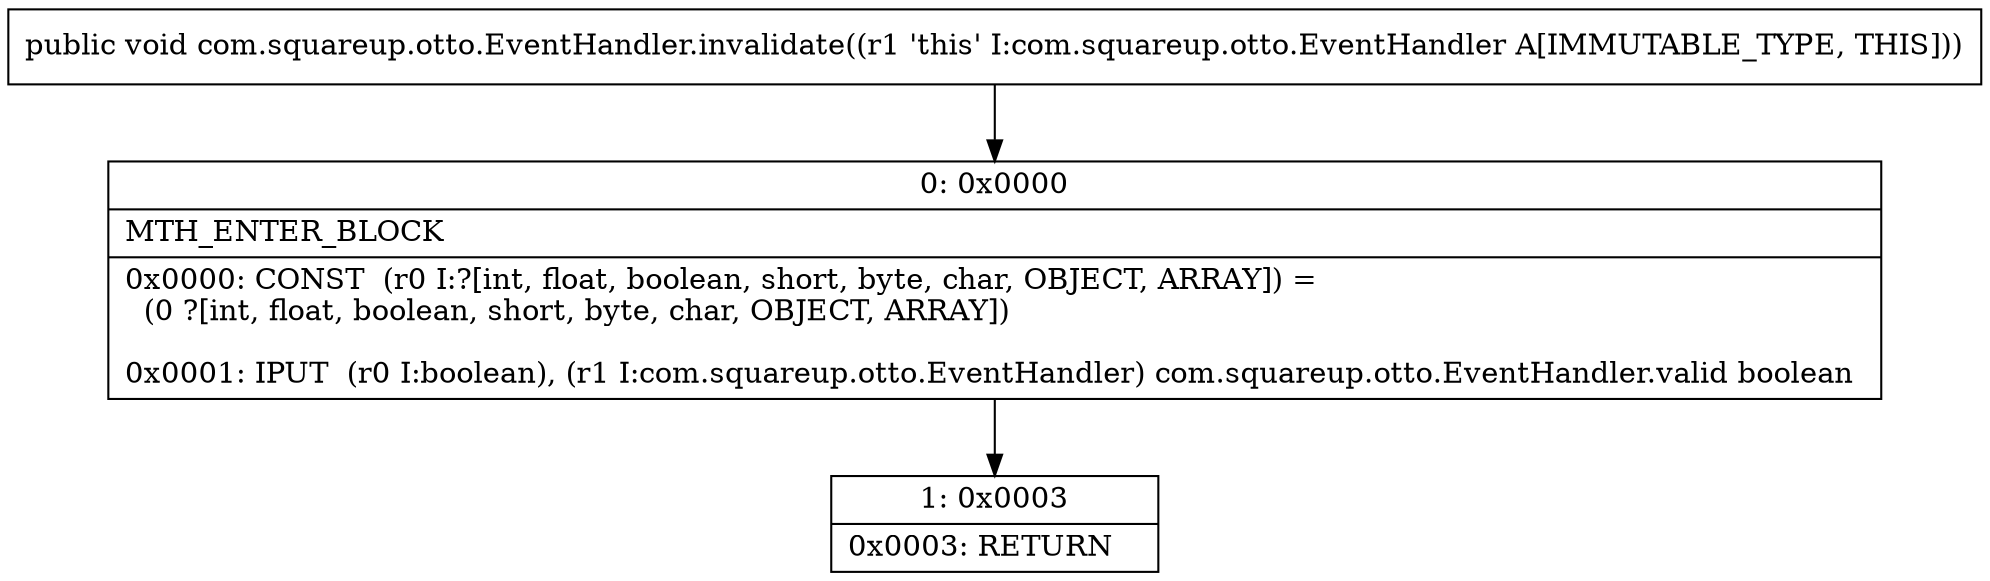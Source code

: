digraph "CFG forcom.squareup.otto.EventHandler.invalidate()V" {
Node_0 [shape=record,label="{0\:\ 0x0000|MTH_ENTER_BLOCK\l|0x0000: CONST  (r0 I:?[int, float, boolean, short, byte, char, OBJECT, ARRAY]) = \l  (0 ?[int, float, boolean, short, byte, char, OBJECT, ARRAY])\l \l0x0001: IPUT  (r0 I:boolean), (r1 I:com.squareup.otto.EventHandler) com.squareup.otto.EventHandler.valid boolean \l}"];
Node_1 [shape=record,label="{1\:\ 0x0003|0x0003: RETURN   \l}"];
MethodNode[shape=record,label="{public void com.squareup.otto.EventHandler.invalidate((r1 'this' I:com.squareup.otto.EventHandler A[IMMUTABLE_TYPE, THIS])) }"];
MethodNode -> Node_0;
Node_0 -> Node_1;
}

